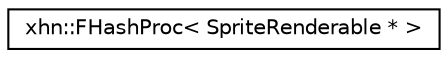 digraph "Graphical Class Hierarchy"
{
  edge [fontname="Helvetica",fontsize="10",labelfontname="Helvetica",labelfontsize="10"];
  node [fontname="Helvetica",fontsize="10",shape=record];
  rankdir="LR";
  Node1 [label="xhn::FHashProc\< SpriteRenderable * \>",height=0.2,width=0.4,color="black", fillcolor="white", style="filled",URL="$structxhn_1_1_f_hash_proc.html"];
}
